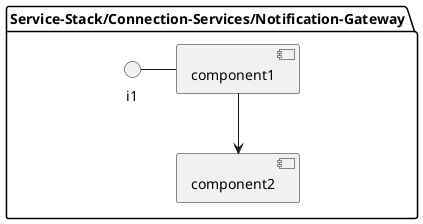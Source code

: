 @startuml

package "Service-Stack/Connection-Services/Notification-Gateway" {
component component1
component component2
interface i1

}
i1 - component1
component1 --> component2
@enduml
